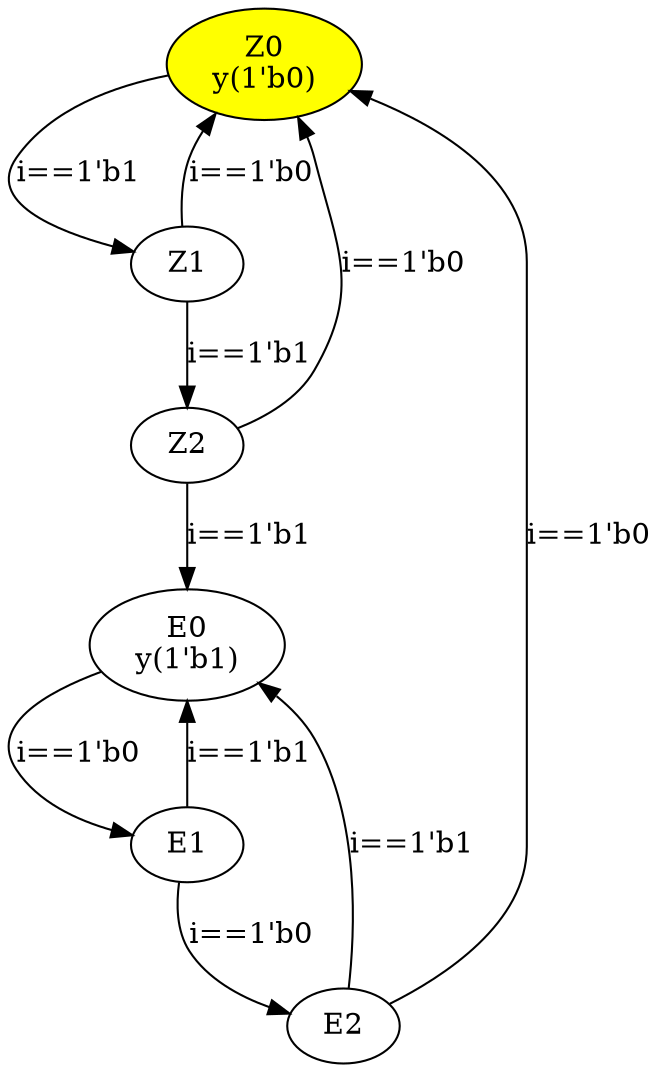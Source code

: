 digraph fsm {
Z0->Z1[label="i==1'b1"]
Z1->Z2[label="i==1'b1"]
Z1->Z0[label="i==1'b0"]
Z2->E0[label="i==1'b1"]
Z2->Z0[label="i==1'b0"]
E0->E1[label="i==1'b0"]
E1->E2[label="i==1'b0"]
E1->E0[label="i==1'b1"]
E2->Z0[label="i==1'b0"]
E2->E0[label="i==1'b1"]

Z0[label="Z0\ny(1'b0)" style=filled fillcolor=yellow]
Z1[label="Z1"]
Z2[label="Z2"]
E0[label="E0\ny(1'b1)"]
E1[label="E1"]
E2[label="E2"]
} # @FsmLog